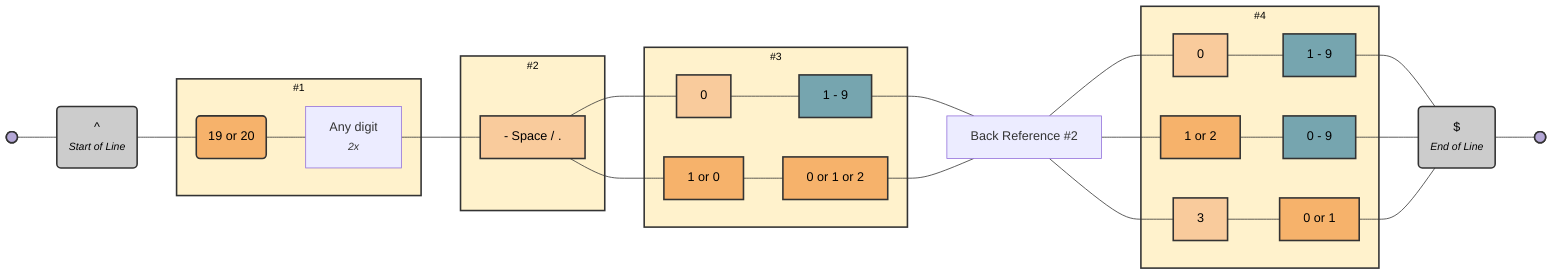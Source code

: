 %% ^(19|20)\d\d([- /.])(0[1-9]|1[012])\2(0[1-9]|[12][0-9]|3[01])$
%% date in YYYY-MM-DD format
graph LR
    %% Nodes
    start@{ shape: f-circ, label: "Start" };
    fin@{ shape: f-circ, label: "End" };

    start_of_line("^<br><i><small>Start of Line</small></i>");
    year_1("19 or 20");
    year_2["Any digit<br><i><small>2x</small></i>"];
    separator["- Space / ."];
    month_1["0"];
    month_2["1 - 9"];
    month_3["1 or 0"];
    month_4["0 or 1 or 2"];
    back_ref["Back Reference #2"];
    day_1["0"];
    day_2["1 - 9"];
    day_3["1 or 2"];
    day_4["0 - 9"];
    day_5["3"];
    day_6["0 or 1"];
    end_of_line("$<br><i><small>End of Line</small></i>");

    %% Subgraphs
    subgraph group_1 ["<small>#1</small>"];
        year_1
        year_2
    end

    subgraph group_2 ["<small>#2</small>"];
        separator
    end

    subgraph group_3 ["<small>#3</small>"];
        month_1
        month_2
        month_3
        month_4
    end

    subgraph group_4 ["<small>#4</small>"];
        day_1
        day_2
        day_3
        day_4
        day_5
        day_6
    end

    %% Edges
    start --- start_of_line;
    start_of_line --- year_1;
    year_1 --- year_2;
    year_2 --- separator;
    separator --- month_1;
    separator --- month_3;
    month_1 --- month_2;
    month_3 --- month_4;
    month_2 --- back_ref;
    month_4 --- back_ref;
    back_ref --- day_1;
    back_ref --- day_3;
    back_ref --- day_5;
    day_1 --- day_2;
    day_3 --- day_4;
    day_5 --- day_6;
    day_2 --- end_of_line;
    day_4 --- end_of_line;
    day_6 --- end_of_line;
    end_of_line --- fin;

    %% Styling Definitions
    %% Node Styling
    classDef circle fill:#B4A7D6,stroke:#333,stroke-width:2px,color:black;
    classDef zeroOrMore fill:#FFE599,stroke:#333,stroke-width:2px,color:black;
    classDef oneOrMore fill:#B6D7A8,stroke:#333,stroke-width:2px,color:black;
    classDef zeroOrOne fill:#A2C4C9,stroke:#333,stroke-width:2px,color:black;
    classDef range fill:#76A5AF,stroke:#333,stroke-width:2px,color:black;
    classDef oneOf fill:#F6B26B,stroke:#333,stroke-width:2px,color:black;
    classDef noneOf fill:#E06666,stroke:#333,stroke-width:2px,color:black;
    classDef literal fill:#F9CB9C,stroke:#333,stroke-width:2px,color:black;
    classDef terminator fill:#CCCCCC,stroke:#333,stroke-width:2px,color:black;

    %% Group Styling
    classDef captureGroup fill:#FFF2CC,stroke:#333,stroke-width:2px,color:black;
    classDef namedCaptureGroup fill:#D9EAD3,stroke:#333,stroke-width:2px,color:black;
    classDef nonCapturingGroup fill:#CFE2F3,stroke:#333,stroke-width:2px,color:black;
    classDef positiveLookahead fill:#D5A6BD,stroke:#333,stroke-width:2px,color:black;
    classDef negativeLookahead fill:#A4C2F4,stroke:#333,stroke-width:2px,color:black;
    classDef positiveLookbehind fill:#B7B7B7,stroke:#333,stroke-width:2px,color:black;
    classDef negativeLookbehind fill:#EAD1DC,stroke:#333,stroke-width:2px,color:black;
    classDef optionalGroup fill:#D9D2E9,stroke:#333,stroke-width:2px,color:black;

    %% Apply Styling Classes
    %% Node Classes
    class start,fin circle;
    class start_of_line,end_of_line terminator;
    class year_1 oneOf;
    class year_2 twoOf;
    class separator,day_1,day_5 literal;
    class month_1 literal;
    class month_2 range;
    class month_3 oneOf;
    class month_4 oneOf;
    class back_ref backReference;
    class day_2 range;
    class day_3 oneOf;
    class day_4 range;
    class day_6 oneOf;

    %% Group Classes
    class group_1,group_2,group_3,group_4 captureGroup;